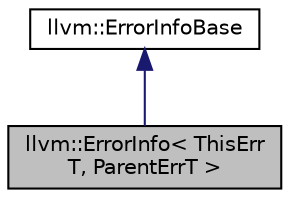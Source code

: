 digraph "llvm::ErrorInfo&lt; ThisErrT, ParentErrT &gt;"
{
 // LATEX_PDF_SIZE
  bgcolor="transparent";
  edge [fontname="Helvetica",fontsize="10",labelfontname="Helvetica",labelfontsize="10"];
  node [fontname="Helvetica",fontsize="10",shape=record];
  Node1 [label="llvm::ErrorInfo\< ThisErr\lT, ParentErrT \>",height=0.2,width=0.4,color="black", fillcolor="grey75", style="filled", fontcolor="black",tooltip="Base class for user error types."];
  Node2 -> Node1 [dir="back",color="midnightblue",fontsize="10",style="solid",fontname="Helvetica"];
  Node2 [label="llvm::ErrorInfoBase",height=0.2,width=0.4,color="black",URL="$classllvm_1_1ErrorInfoBase.html",tooltip="Base class for error info classes."];
}
